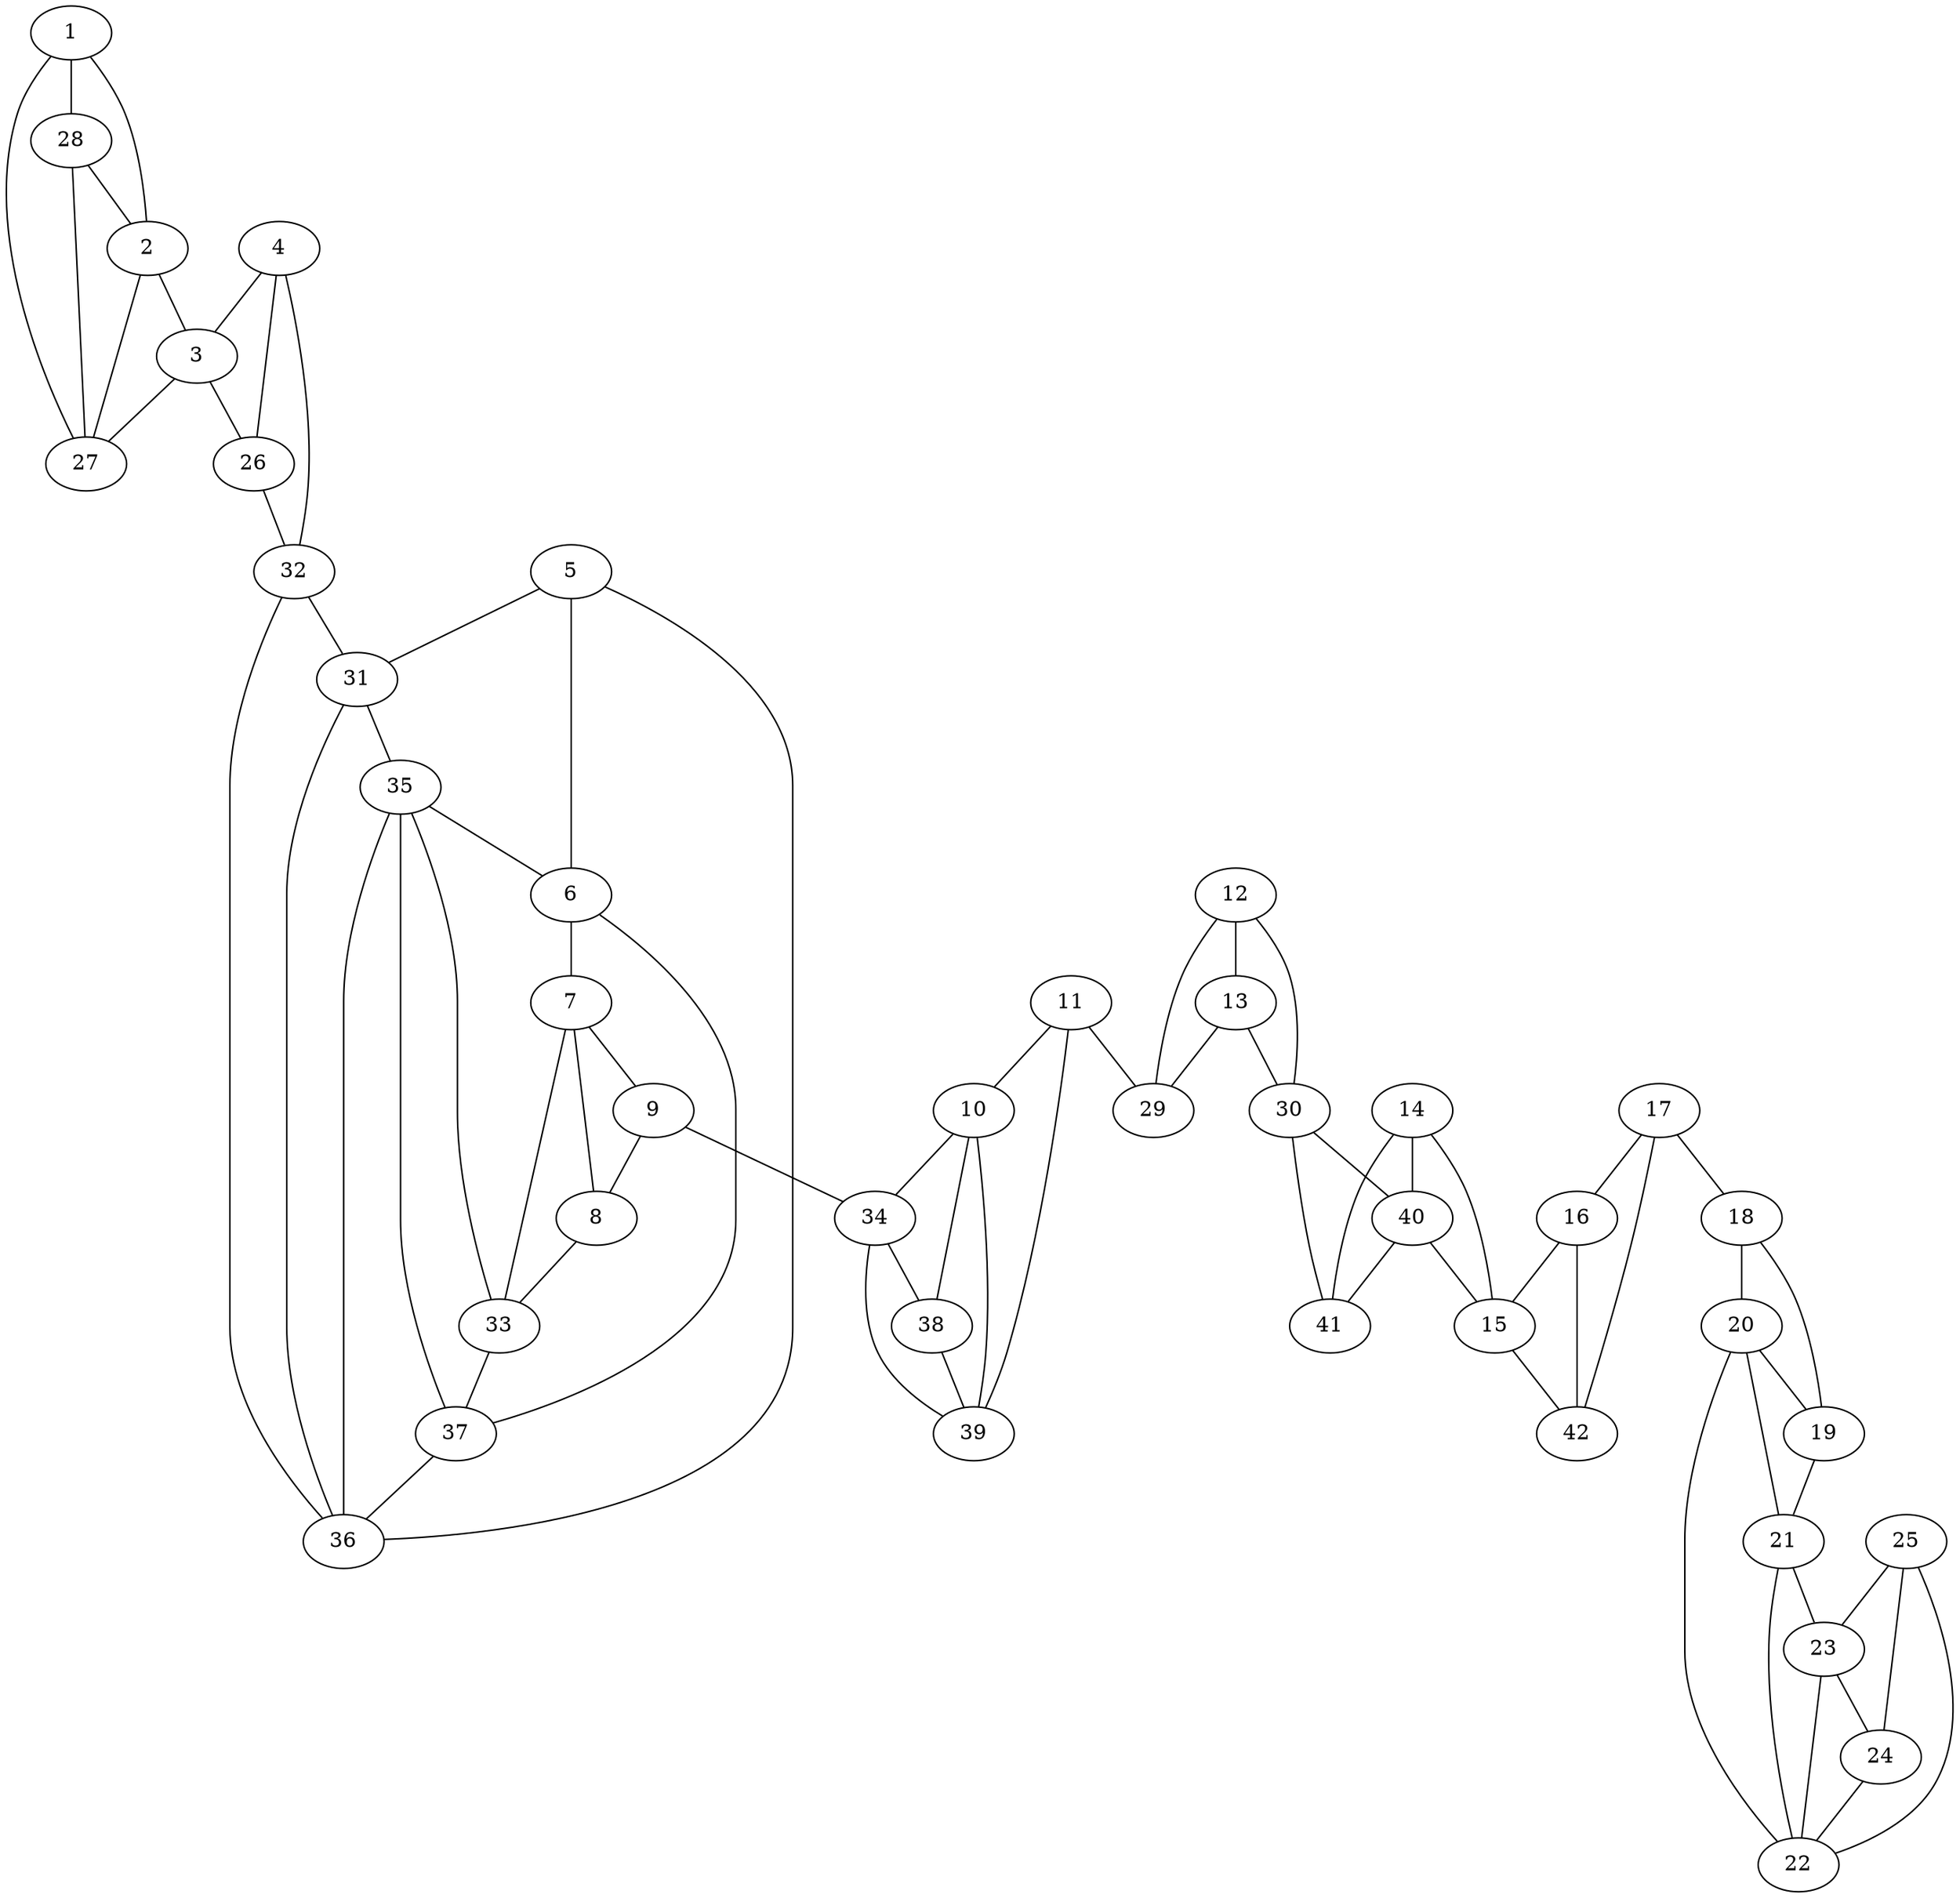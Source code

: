 graph pdb1p7p {
	1	 [aaLength=21,
		sequence=HLGHMLEHIQADVWVRYQRMR,
		type=0];
	2	 [aaLength=12,
		sequence=GTPIMLKAQQLG,
		type=0];
	1 -- 2	 [distance0="41.50459",
		frequency=1,
		type0=3];
	28	 [aaLength=6,
		sequence=KILVTC,
		type=1];
	1 -- 28	 [distance0="17.91307",
		frequency=1,
		type0=1];
	3	 [aaLength=20,
		sequence=TPEQMIGEMSQEHQTDFAGF,
		type=0];
	2 -- 3	 [distance0="18.62308",
		distance1="1.0",
		frequency=2,
		type0=1,
		type1=4];
	27	 [aaLength=8,
		sequence=EVNFICAD,
		type=1];
	2 -- 27	 [distance0="29.88635",
		frequency=1,
		type0=2];
	26	 [aaLength=4,
		sequence=NYHS,
		type=1];
	3 -- 26	 [distance0="29.84315",
		distance1="5.0",
		frequency=2,
		type0=3,
		type1=4];
	3 -- 27	 [distance0="29.01058",
		frequency=1,
		type0=2];
	4	 [aaLength=18,
		sequence=SEENRQLSELIYSRLKEN,
		type=0];
	4 -- 3	 [distance0="34.05586",
		frequency=1,
		type0=3];
	4 -- 26	 [distance0="8.676383",
		frequency=1,
		type0=1];
	32	 [aaLength=11,
		sequence=IKNRTISQLYD,
		type=1];
	4 -- 32	 [distance0="20.959",
		distance1="2.0",
		frequency=2,
		type0=2,
		type1=4];
	5	 [aaLength=3,
		sequence=PDR,
		type=0];
	6	 [aaLength=5,
		sequence=SPTEL,
		type=0];
	5 -- 6	 [distance0="29.94913",
		frequency=1,
		type0=1];
	31	 [aaLength=2,
		sequence=MF,
		type=1];
	5 -- 31	 [distance0="32.67055",
		frequency=1,
		type0=2];
	36	 [aaLength=4,
		sequence=VKGT,
		type=1];
	5 -- 36	 [distance0="32.77751",
		distance1="1.0",
		frequency=2,
		type0=3,
		type1=4];
	7	 [aaLength=3,
		sequence=LPS,
		type=0];
	6 -- 7	 [distance0="39.44591",
		frequency=1,
		type0=2];
	37	 [aaLength=5,
		sequence=IEPKS,
		type=1];
	6 -- 37	 [distance0="39.8902",
		distance1="0.0",
		frequency=2,
		type0=3,
		type1=5];
	8	 [aaLength=11,
		sequence=FSEMLQAWTRS,
		type=0];
	7 -- 8	 [distance0="6.768524",
		distance1="0.0",
		frequency=2,
		type0=1,
		type1=5];
	9	 [aaLength=15,
		sequence=QEQVANKMQEWFESG,
		type=0];
	7 -- 9	 [distance0="17.18399",
		frequency=1,
		type0=2];
	33	 [aaLength=10,
		sequence=VMRDSEHFFF,
		type=1];
	8 -- 33	 [distance0="31.75694",
		frequency=1,
		type0=3];
	9 -- 8	 [distance0="15.76097",
		frequency=1,
		type0=1];
	34	 [aaLength=2,
		sequence=WD,
		type=1];
	9 -- 34	 [distance0="33.58846",
		distance1="3.0",
		frequency=2,
		type0=3,
		type1=4];
	10	 [aaLength=22,
		sequence=YVWLDAPIGYMGSFKNLCDKRG,
		type=0];
	10 -- 34	 [distance0="22.43474",
		frequency=1,
		type0=3];
	38	 [aaLength=3,
		sequence=SRD,
		type=1];
	10 -- 38	 [distance0="19.50174",
		frequency=1,
		type0=2];
	39	 [aaLength=3,
		sequence=KYF,
		type=1];
	10 -- 39	 [distance0="5.321439",
		frequency=1,
		type0=1];
	11	 [aaLength=8,
		sequence=VSFDEYWK,
		type=0];
	11 -- 10	 [distance0="26.10797",
		frequency=1,
		type0=2];
	29	 [aaLength=7,
		sequence=ELYHFIG,
		type=1];
	11 -- 29	 [distance0="16.19941",
		distance1="5.0",
		frequency=2,
		type0=1,
		type1=4];
	11 -- 39	 [distance0="28.67788",
		frequency=1,
		type0=3];
	12	 [aaLength=7,
		sequence=IVYFHSL,
		type=0];
	13	 [aaLength=10,
		sequence=LFWPAMLEGS,
		type=0];
	12 -- 13	 [distance0="10.23282",
		distance1="0.0",
		frequency=2,
		type0=1,
		type1=5];
	12 -- 29	 [distance0="21.56783",
		frequency=1,
		type0=2];
	30	 [aaLength=5,
		sequence=NLFVH,
		type=1];
	12 -- 30	 [distance0="29.46475",
		frequency=1,
		type0=3];
	13 -- 29	 [distance0="23.85843",
		frequency=1,
		type0=2];
	13 -- 30	 [distance0="24.49948",
		distance1="6.0",
		frequency=2,
		type0=3,
		type1=4];
	14	 [aaLength=9,
		sequence=KASTWLNHF,
		type=0];
	15	 [aaLength=13,
		sequence=DADSLRYYYTAKL,
		type=0];
	14 -- 15	 [distance0="15.90478",
		distance1="0.0",
		frequency=2,
		type0=1,
		type1=5];
	40	 [aaLength=2,
		sequence=AK,
		type=1];
	14 -- 40	 [distance0="24.17421",
		frequency=1,
		type0=2];
	41	 [aaLength=3,
		sequence=VTV,
		type=1];
	14 -- 41	 [distance0="26.82149",
		frequency=1,
		type0=3];
	42	 [aaLength=3,
		sequence=IDL,
		type=1];
	15 -- 42	 [distance0="22.92539",
		distance1="6.0",
		frequency=2,
		type0=2,
		type1=4];
	16	 [aaLength=13,
		sequence=NLEDFVQRVNADI,
		type=0];
	16 -- 15	 [distance0="23.714",
		frequency=1,
		type0=2];
	16 -- 42	 [distance0="21.65719",
		frequency=1,
		type0=1];
	17	 [aaLength=17,
		sequence=KVVNLASRNAGFINKRF,
		type=0];
	18	 [aaLength=11,
		sequence=DPQLYKTFTDA,
		type=0];
	17 -- 18	 [distance0="32.06726",
		distance1="9.0",
		frequency=2,
		type0=3,
		type1=4];
	17 -- 16	 [distance0="25.37043",
		frequency=1,
		type0=2];
	17 -- 42	 [distance0="18.18455",
		frequency=1,
		type0=1];
	20	 [aaLength=24,
		sequence=EFGKAVREIMALADLANRYVDEQA,
		type=0];
	18 -- 20	 [distance0="24.8112",
		frequency=1,
		type0=2];
	19	 [aaLength=11,
		sequence=AAEVIGEAWES,
		type=0];
	18 -- 19	 [distance0="11.8774",
		distance1="0.0",
		frequency=2,
		type0=1,
		type1=5];
	21	 [aaLength=6,
		sequence=APWVVA,
		type=0];
	19 -- 21	 [distance0="38.26767",
		frequency=1,
		type0=3];
	20 -- 19	 [distance0="13.03567",
		frequency=1,
		type0=1];
	21 -- 20	 [distance0="26.38108",
		frequency=1,
		type0=2];
	22	 [aaLength=24,
		sequence=RDADLQAICSMGINLFRVLMTYLK,
		type=0];
	21 -- 22	 [distance0="12.42607",
		distance1="4.0",
		frequency=2,
		type0=1,
		type1=4];
	23	 [aaLength=13,
		sequence=LPKLTERAEAFLN,
		type=0];
	21 -- 23	 [distance0="36.77913",
		frequency=1,
		type0=3];
	22 -- 20	 [distance0="34.45451",
		frequency=1,
		type0=3];
	22 -- 23	 [distance0="28.39695",
		distance1="2.0",
		frequency=2,
		type0=2,
		type1=4];
	24	 [aaLength=6,
		sequence=WDGIQQ,
		type=0];
	23 -- 24	 [distance0="24.37801",
		distance1="4.0",
		frequency=2,
		type0=1,
		type1=4];
	24 -- 22	 [distance0="44.05002",
		frequency=1,
		type0=2];
	25	 [aaLength=14,
		sequence=DMRQVEALVEASKE,
		type=0];
	25 -- 22	 [distance0="73.28262",
		frequency=1,
		type0=3];
	25 -- 24	 [distance0="47.16876",
		frequency=1,
		type0=1];
	25 -- 23	 [distance0="48.05534",
		frequency=1,
		type0=2];
	26 -- 32	 [distance0="26.0",
		frequency=1,
		type0=2];
	27 -- 1	 [distance0="24.99756",
		frequency=1,
		type0=1];
	28 -- 2	 [distance0="56.33111",
		frequency=1,
		type0=3];
	28 -- 27	 [distance0="38.0",
		distance1="32.0",
		frequency=2,
		type0=2,
		type1=4];
	30 -- 40	 [distance0="12.0",
		frequency=1,
		type0=2];
	30 -- 41	 [distance0="7.0",
		distance1="2.0",
		frequency=2,
		type0=1,
		type1=4];
	35	 [aaLength=2,
		sequence=QY,
		type=1];
	31 -- 35	 [distance0="19.0",
		frequency=1,
		type0=3];
	31 -- 36	 [distance0="7.0",
		frequency=1,
		type0=1];
	32 -- 31	 [distance0="15.0",
		distance1="4.0",
		frequency=2,
		type0=1,
		type1=4];
	32 -- 36	 [distance0="22.0",
		frequency=1,
		type0=3];
	33 -- 7	 [distance0="28.4504",
		distance1="1.0",
		frequency=2,
		type0=2,
		type1=4];
	33 -- 35	 [distance0="30.0",
		frequency=1,
		type0=3];
	33 -- 37	 [distance0="12.0",
		frequency=1,
		type0=1];
	34 -- 38	 [distance0="3.0",
		distance1="1.0",
		frequency=2,
		type0=1,
		type1=4];
	34 -- 39	 [distance0="19.0",
		frequency=1,
		type0=2];
	35 -- 6	 [distance0="11.0",
		frequency=1,
		type0=4];
	35 -- 36	 [distance0="12.0",
		frequency=1,
		type0=1];
	35 -- 37	 [distance0="18.0",
		frequency=1,
		type0=2];
	37 -- 36	 [distance0="30.0",
		frequency=1,
		type0=3];
	38 -- 39	 [distance0="16.0",
		distance1="13.0",
		frequency=2,
		type0=2,
		type1=4];
	40 -- 15	 [distance0="23.76075",
		frequency=1,
		type0=3];
	40 -- 41	 [distance0="5.0",
		frequency=1,
		type0=1];
}
